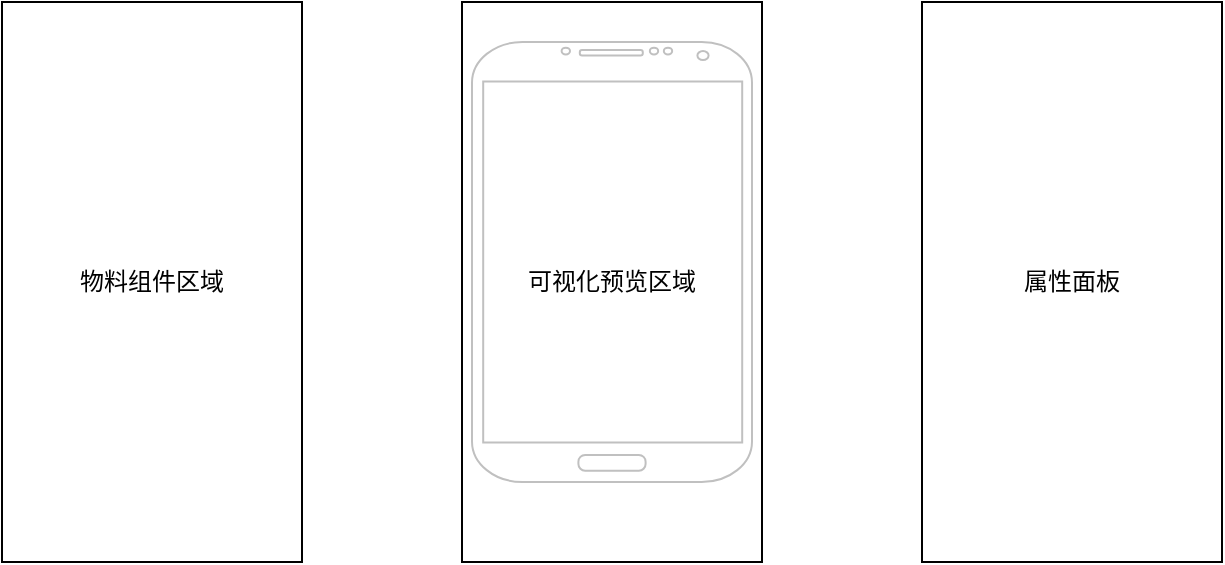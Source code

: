 <mxfile version="22.1.20" type="github">
  <diagram name="第 1 页" id="nf59W99AGzAC8T2MHkCi">
    <mxGraphModel dx="954" dy="606" grid="1" gridSize="10" guides="1" tooltips="1" connect="1" arrows="1" fold="1" page="1" pageScale="1" pageWidth="827" pageHeight="1169" math="0" shadow="0">
      <root>
        <mxCell id="0" />
        <mxCell id="1" parent="0" />
        <mxCell id="TrbRHjGAlIL61ZrVVt9T-2" value="物料组件区域" style="rounded=0;whiteSpace=wrap;html=1;" vertex="1" parent="1">
          <mxGeometry x="130" y="240" width="150" height="280" as="geometry" />
        </mxCell>
        <mxCell id="TrbRHjGAlIL61ZrVVt9T-3" value="可视化预览区域" style="rounded=0;whiteSpace=wrap;html=1;" vertex="1" parent="1">
          <mxGeometry x="360" y="240" width="150" height="280" as="geometry" />
        </mxCell>
        <mxCell id="TrbRHjGAlIL61ZrVVt9T-4" value="属性面板" style="rounded=0;whiteSpace=wrap;html=1;" vertex="1" parent="1">
          <mxGeometry x="590" y="240" width="150" height="280" as="geometry" />
        </mxCell>
        <mxCell id="TrbRHjGAlIL61ZrVVt9T-5" value="" style="verticalLabelPosition=bottom;verticalAlign=top;html=1;shadow=0;dashed=0;strokeWidth=1;shape=mxgraph.android.phone2;strokeColor=#c0c0c0;" vertex="1" parent="1">
          <mxGeometry x="365" y="260" width="140" height="220" as="geometry" />
        </mxCell>
      </root>
    </mxGraphModel>
  </diagram>
</mxfile>
